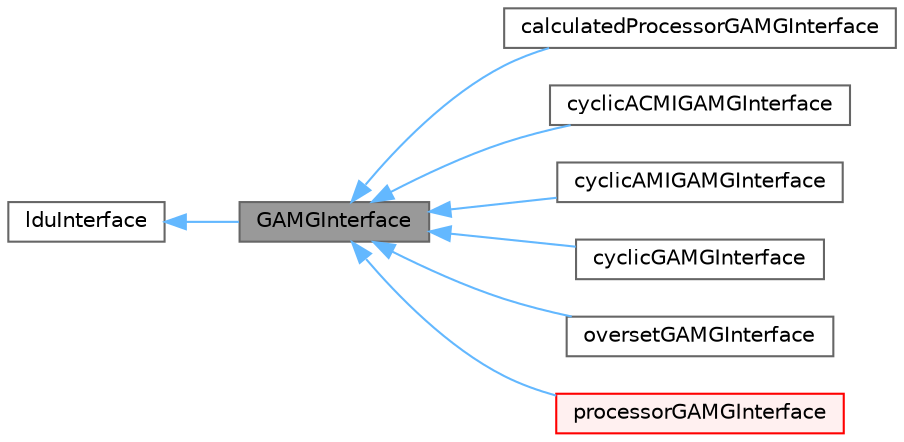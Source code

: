 digraph "GAMGInterface"
{
 // LATEX_PDF_SIZE
  bgcolor="transparent";
  edge [fontname=Helvetica,fontsize=10,labelfontname=Helvetica,labelfontsize=10];
  node [fontname=Helvetica,fontsize=10,shape=box,height=0.2,width=0.4];
  rankdir="LR";
  Node1 [id="Node000001",label="GAMGInterface",height=0.2,width=0.4,color="gray40", fillcolor="grey60", style="filled", fontcolor="black",tooltip="Abstract base class for GAMG agglomerated interfaces."];
  Node2 -> Node1 [id="edge1_Node000001_Node000002",dir="back",color="steelblue1",style="solid",tooltip=" "];
  Node2 [id="Node000002",label="lduInterface",height=0.2,width=0.4,color="gray40", fillcolor="white", style="filled",URL="$classFoam_1_1lduInterface.html",tooltip="An abstract base class for implicitly-coupled interfaces e.g. processor and cyclic patches."];
  Node1 -> Node3 [id="edge2_Node000001_Node000003",dir="back",color="steelblue1",style="solid",tooltip=" "];
  Node3 [id="Node000003",label="calculatedProcessorGAMGInterface",height=0.2,width=0.4,color="gray40", fillcolor="white", style="filled",URL="$classFoam_1_1calculatedProcessorGAMGInterface.html",tooltip="GAMG agglomerated processor interface."];
  Node1 -> Node4 [id="edge3_Node000001_Node000004",dir="back",color="steelblue1",style="solid",tooltip=" "];
  Node4 [id="Node000004",label="cyclicACMIGAMGInterface",height=0.2,width=0.4,color="gray40", fillcolor="white", style="filled",URL="$classFoam_1_1cyclicACMIGAMGInterface.html",tooltip="GAMG agglomerated cyclic ACMI interface."];
  Node1 -> Node5 [id="edge4_Node000001_Node000005",dir="back",color="steelblue1",style="solid",tooltip=" "];
  Node5 [id="Node000005",label="cyclicAMIGAMGInterface",height=0.2,width=0.4,color="gray40", fillcolor="white", style="filled",URL="$classFoam_1_1cyclicAMIGAMGInterface.html",tooltip="GAMG agglomerated cyclic AMI interface."];
  Node1 -> Node6 [id="edge5_Node000001_Node000006",dir="back",color="steelblue1",style="solid",tooltip=" "];
  Node6 [id="Node000006",label="cyclicGAMGInterface",height=0.2,width=0.4,color="gray40", fillcolor="white", style="filled",URL="$classFoam_1_1cyclicGAMGInterface.html",tooltip="GAMG agglomerated cyclic interface."];
  Node1 -> Node7 [id="edge6_Node000001_Node000007",dir="back",color="steelblue1",style="solid",tooltip=" "];
  Node7 [id="Node000007",label="oversetGAMGInterface",height=0.2,width=0.4,color="gray40", fillcolor="white", style="filled",URL="$classFoam_1_1oversetGAMGInterface.html",tooltip="GAMG agglomerated cyclic AMI interface."];
  Node1 -> Node8 [id="edge7_Node000001_Node000008",dir="back",color="steelblue1",style="solid",tooltip=" "];
  Node8 [id="Node000008",label="processorGAMGInterface",height=0.2,width=0.4,color="red", fillcolor="#FFF0F0", style="filled",URL="$classFoam_1_1processorGAMGInterface.html",tooltip="GAMG agglomerated processor interface."];
}
